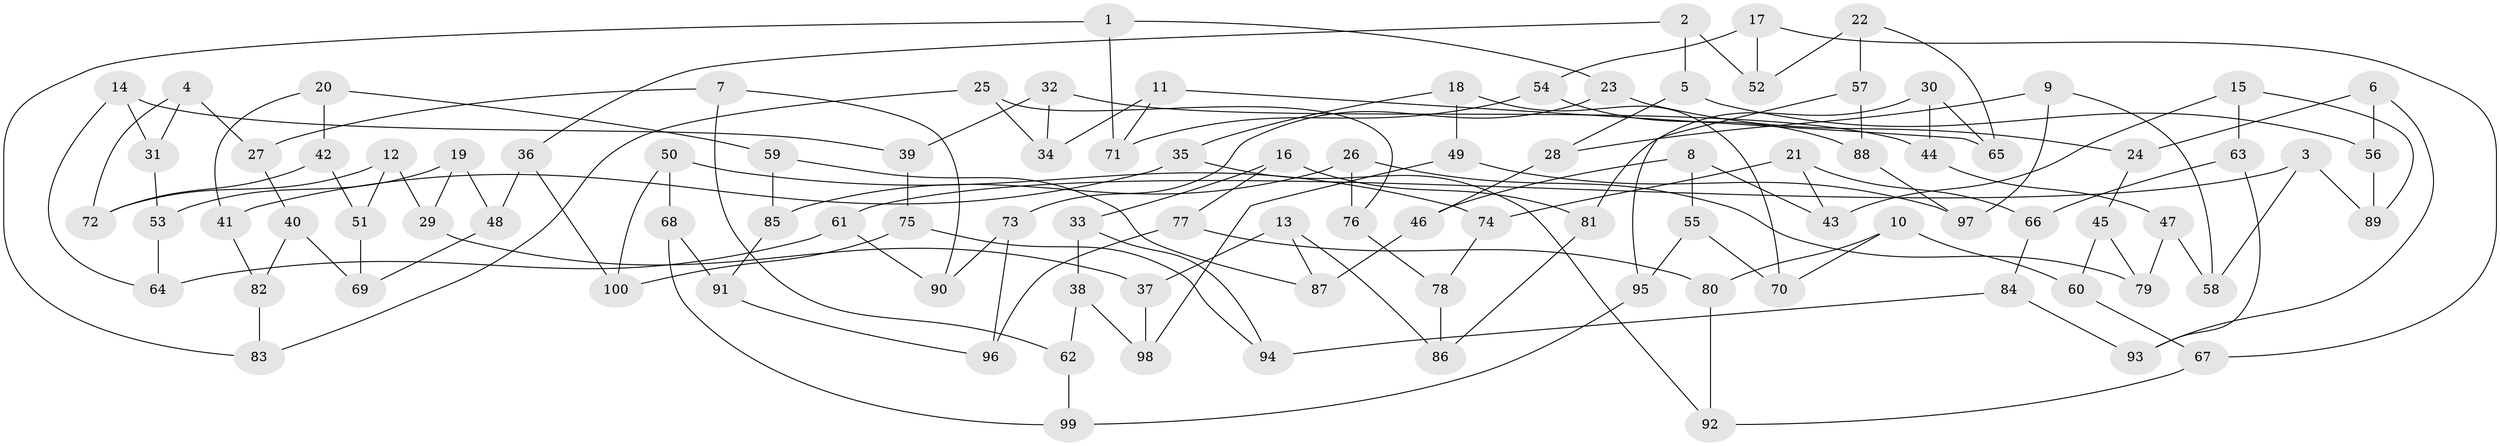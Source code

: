 // Generated by graph-tools (version 1.1) at 2025/11/02/21/25 10:11:15]
// undirected, 100 vertices, 150 edges
graph export_dot {
graph [start="1"]
  node [color=gray90,style=filled];
  1;
  2;
  3;
  4;
  5;
  6;
  7;
  8;
  9;
  10;
  11;
  12;
  13;
  14;
  15;
  16;
  17;
  18;
  19;
  20;
  21;
  22;
  23;
  24;
  25;
  26;
  27;
  28;
  29;
  30;
  31;
  32;
  33;
  34;
  35;
  36;
  37;
  38;
  39;
  40;
  41;
  42;
  43;
  44;
  45;
  46;
  47;
  48;
  49;
  50;
  51;
  52;
  53;
  54;
  55;
  56;
  57;
  58;
  59;
  60;
  61;
  62;
  63;
  64;
  65;
  66;
  67;
  68;
  69;
  70;
  71;
  72;
  73;
  74;
  75;
  76;
  77;
  78;
  79;
  80;
  81;
  82;
  83;
  84;
  85;
  86;
  87;
  88;
  89;
  90;
  91;
  92;
  93;
  94;
  95;
  96;
  97;
  98;
  99;
  100;
  1 -- 23;
  1 -- 83;
  1 -- 71;
  2 -- 52;
  2 -- 5;
  2 -- 36;
  3 -- 89;
  3 -- 58;
  3 -- 61;
  4 -- 27;
  4 -- 31;
  4 -- 72;
  5 -- 28;
  5 -- 56;
  6 -- 56;
  6 -- 24;
  6 -- 93;
  7 -- 27;
  7 -- 62;
  7 -- 90;
  8 -- 43;
  8 -- 46;
  8 -- 55;
  9 -- 28;
  9 -- 97;
  9 -- 58;
  10 -- 60;
  10 -- 80;
  10 -- 70;
  11 -- 65;
  11 -- 71;
  11 -- 34;
  12 -- 51;
  12 -- 72;
  12 -- 29;
  13 -- 37;
  13 -- 86;
  13 -- 87;
  14 -- 31;
  14 -- 64;
  14 -- 39;
  15 -- 63;
  15 -- 89;
  15 -- 43;
  16 -- 33;
  16 -- 77;
  16 -- 81;
  17 -- 52;
  17 -- 67;
  17 -- 54;
  18 -- 70;
  18 -- 35;
  18 -- 49;
  19 -- 29;
  19 -- 48;
  19 -- 53;
  20 -- 42;
  20 -- 59;
  20 -- 41;
  21 -- 74;
  21 -- 43;
  21 -- 66;
  22 -- 65;
  22 -- 52;
  22 -- 57;
  23 -- 24;
  23 -- 73;
  24 -- 45;
  25 -- 76;
  25 -- 34;
  25 -- 83;
  26 -- 79;
  26 -- 76;
  26 -- 85;
  27 -- 40;
  28 -- 46;
  29 -- 37;
  30 -- 81;
  30 -- 44;
  30 -- 65;
  31 -- 53;
  32 -- 44;
  32 -- 39;
  32 -- 34;
  33 -- 38;
  33 -- 94;
  35 -- 41;
  35 -- 92;
  36 -- 48;
  36 -- 100;
  37 -- 98;
  38 -- 62;
  38 -- 98;
  39 -- 75;
  40 -- 69;
  40 -- 82;
  41 -- 82;
  42 -- 51;
  42 -- 72;
  44 -- 47;
  45 -- 60;
  45 -- 79;
  46 -- 87;
  47 -- 79;
  47 -- 58;
  48 -- 69;
  49 -- 98;
  49 -- 97;
  50 -- 68;
  50 -- 74;
  50 -- 100;
  51 -- 69;
  53 -- 64;
  54 -- 71;
  54 -- 88;
  55 -- 95;
  55 -- 70;
  56 -- 89;
  57 -- 88;
  57 -- 95;
  59 -- 85;
  59 -- 87;
  60 -- 67;
  61 -- 64;
  61 -- 90;
  62 -- 99;
  63 -- 66;
  63 -- 93;
  66 -- 84;
  67 -- 92;
  68 -- 91;
  68 -- 99;
  73 -- 90;
  73 -- 96;
  74 -- 78;
  75 -- 94;
  75 -- 100;
  76 -- 78;
  77 -- 96;
  77 -- 80;
  78 -- 86;
  80 -- 92;
  81 -- 86;
  82 -- 83;
  84 -- 94;
  84 -- 93;
  85 -- 91;
  88 -- 97;
  91 -- 96;
  95 -- 99;
}

